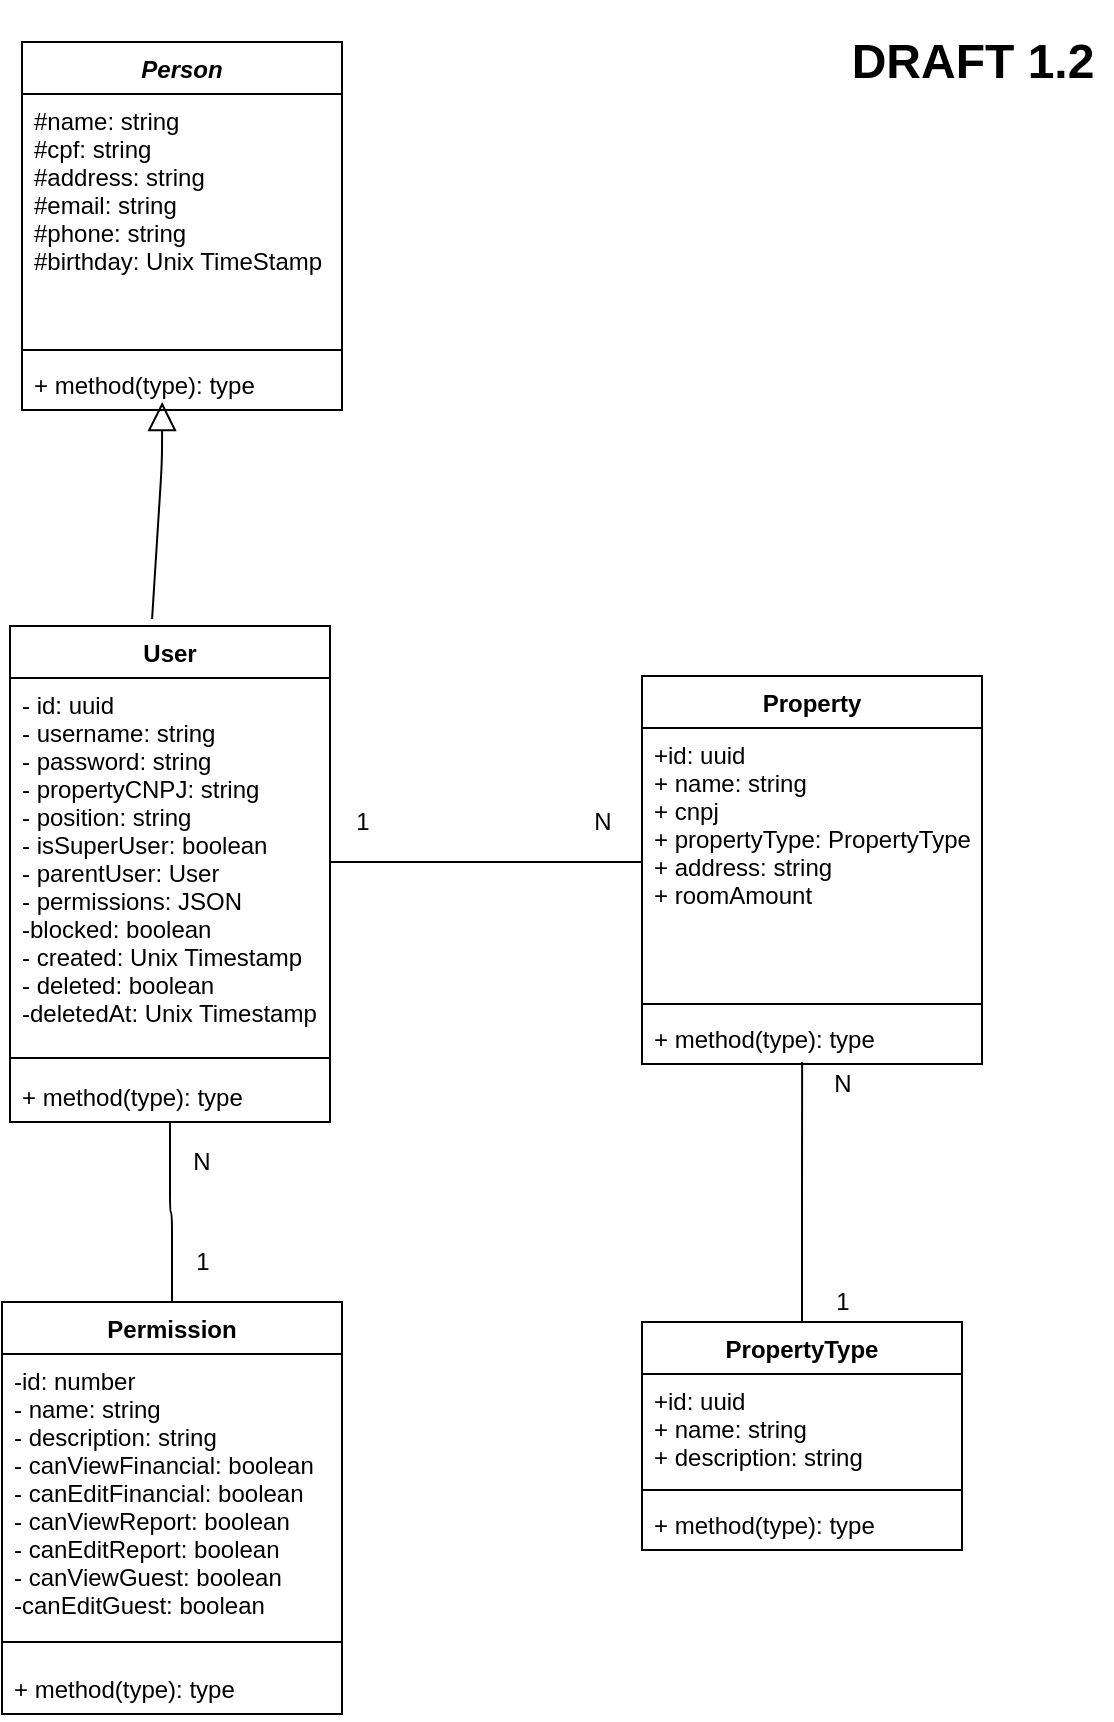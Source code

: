 <mxfile version="14.4.4" type="device"><diagram id="C5RBs43oDa-KdzZeNtuy" name="Page-1"><mxGraphModel dx="868" dy="487" grid="1" gridSize="10" guides="1" tooltips="1" connect="1" arrows="1" fold="1" page="1" pageScale="1" pageWidth="1169" pageHeight="827" math="0" shadow="0"><root><mxCell id="WIyWlLk6GJQsqaUBKTNV-0"/><mxCell id="WIyWlLk6GJQsqaUBKTNV-1" parent="WIyWlLk6GJQsqaUBKTNV-0"/><mxCell id="bRTEFPMRVrpAAY-1tMca-23" value="" style="endArrow=block;endFill=0;endSize=12;html=1;exitX=0.444;exitY=-0.014;exitDx=0;exitDy=0;exitPerimeter=0;entryX=0.438;entryY=0.846;entryDx=0;entryDy=0;entryPerimeter=0;" parent="WIyWlLk6GJQsqaUBKTNV-1" source="bRTEFPMRVrpAAY-1tMca-10" target="bRTEFPMRVrpAAY-1tMca-21" edge="1"><mxGeometry width="160" relative="1" as="geometry"><mxPoint x="234" y="339" as="sourcePoint"/><mxPoint x="180" y="250" as="targetPoint"/><Array as="points"><mxPoint x="180" y="270"/></Array></mxGeometry></mxCell><mxCell id="bRTEFPMRVrpAAY-1tMca-18" value="Person" style="swimlane;fontStyle=3;align=center;verticalAlign=top;childLayout=stackLayout;horizontal=1;startSize=26;horizontalStack=0;resizeParent=1;resizeParentMax=0;resizeLast=0;collapsible=1;marginBottom=0;" parent="WIyWlLk6GJQsqaUBKTNV-1" vertex="1"><mxGeometry x="110" y="60" width="160" height="184" as="geometry"/></mxCell><mxCell id="bRTEFPMRVrpAAY-1tMca-19" value="#name: string&#xA;#cpf: string&#xA;#address: string&#xA;#email: string&#xA;#phone: string&#xA;#birthday: Unix TimeStamp&#xA;&#xA;&#xA;&#xA;" style="text;strokeColor=none;fillColor=none;align=left;verticalAlign=top;spacingLeft=4;spacingRight=4;overflow=hidden;rotatable=0;points=[[0,0.5],[1,0.5]];portConstraint=eastwest;" parent="bRTEFPMRVrpAAY-1tMca-18" vertex="1"><mxGeometry y="26" width="160" height="124" as="geometry"/></mxCell><mxCell id="bRTEFPMRVrpAAY-1tMca-20" value="" style="line;strokeWidth=1;fillColor=none;align=left;verticalAlign=middle;spacingTop=-1;spacingLeft=3;spacingRight=3;rotatable=0;labelPosition=right;points=[];portConstraint=eastwest;" parent="bRTEFPMRVrpAAY-1tMca-18" vertex="1"><mxGeometry y="150" width="160" height="8" as="geometry"/></mxCell><mxCell id="bRTEFPMRVrpAAY-1tMca-21" value="+ method(type): type" style="text;strokeColor=none;fillColor=none;align=left;verticalAlign=top;spacingLeft=4;spacingRight=4;overflow=hidden;rotatable=0;points=[[0,0.5],[1,0.5]];portConstraint=eastwest;" parent="bRTEFPMRVrpAAY-1tMca-18" vertex="1"><mxGeometry y="158" width="160" height="26" as="geometry"/></mxCell><mxCell id="bRTEFPMRVrpAAY-1tMca-33" style="edgeStyle=orthogonalEdgeStyle;rounded=1;orthogonalLoop=1;jettySize=auto;html=1;exitX=1;exitY=0.5;exitDx=0;exitDy=0;entryX=0;entryY=0.5;entryDx=0;entryDy=0;endArrow=none;endFill=0;" parent="WIyWlLk6GJQsqaUBKTNV-1" source="bRTEFPMRVrpAAY-1tMca-11" target="bRTEFPMRVrpAAY-1tMca-26" edge="1"><mxGeometry relative="1" as="geometry"/></mxCell><mxCell id="bRTEFPMRVrpAAY-1tMca-38" style="edgeStyle=orthogonalEdgeStyle;rounded=1;orthogonalLoop=1;jettySize=auto;html=1;exitX=0.5;exitY=0;exitDx=0;exitDy=0;entryX=0.471;entryY=0.962;entryDx=0;entryDy=0;entryPerimeter=0;endArrow=none;endFill=0;" parent="WIyWlLk6GJQsqaUBKTNV-1" source="bRTEFPMRVrpAAY-1tMca-34" target="bRTEFPMRVrpAAY-1tMca-28" edge="1"><mxGeometry relative="1" as="geometry"/></mxCell><mxCell id="bRTEFPMRVrpAAY-1tMca-34" value="PropertyType" style="swimlane;fontStyle=1;align=center;verticalAlign=top;childLayout=stackLayout;horizontal=1;startSize=26;horizontalStack=0;resizeParent=1;resizeParentMax=0;resizeLast=0;collapsible=1;marginBottom=0;" parent="WIyWlLk6GJQsqaUBKTNV-1" vertex="1"><mxGeometry x="420" y="700" width="160" height="114" as="geometry"/></mxCell><mxCell id="bRTEFPMRVrpAAY-1tMca-35" value="+id: uuid&#xA;+ name: string&#xA;+ description: string&#xA;&#xA;" style="text;strokeColor=none;fillColor=none;align=left;verticalAlign=top;spacingLeft=4;spacingRight=4;overflow=hidden;rotatable=0;points=[[0,0.5],[1,0.5]];portConstraint=eastwest;" parent="bRTEFPMRVrpAAY-1tMca-34" vertex="1"><mxGeometry y="26" width="160" height="54" as="geometry"/></mxCell><mxCell id="bRTEFPMRVrpAAY-1tMca-36" value="" style="line;strokeWidth=1;fillColor=none;align=left;verticalAlign=middle;spacingTop=-1;spacingLeft=3;spacingRight=3;rotatable=0;labelPosition=right;points=[];portConstraint=eastwest;" parent="bRTEFPMRVrpAAY-1tMca-34" vertex="1"><mxGeometry y="80" width="160" height="8" as="geometry"/></mxCell><mxCell id="bRTEFPMRVrpAAY-1tMca-37" value="+ method(type): type" style="text;strokeColor=none;fillColor=none;align=left;verticalAlign=top;spacingLeft=4;spacingRight=4;overflow=hidden;rotatable=0;points=[[0,0.5],[1,0.5]];portConstraint=eastwest;" parent="bRTEFPMRVrpAAY-1tMca-34" vertex="1"><mxGeometry y="88" width="160" height="26" as="geometry"/></mxCell><mxCell id="bRTEFPMRVrpAAY-1tMca-39" value="&lt;h1&gt;DRAFT 1.2&lt;br&gt;&lt;/h1&gt;" style="text;html=1;align=center;verticalAlign=middle;resizable=0;points=[];autosize=1;" parent="WIyWlLk6GJQsqaUBKTNV-1" vertex="1"><mxGeometry x="515" y="45" width="140" height="50" as="geometry"/></mxCell><mxCell id="bRTEFPMRVrpAAY-1tMca-44" style="edgeStyle=orthogonalEdgeStyle;rounded=1;orthogonalLoop=1;jettySize=auto;html=1;exitX=0.5;exitY=0;exitDx=0;exitDy=0;entryX=0.5;entryY=1;entryDx=0;entryDy=0;endArrow=none;endFill=0;" parent="WIyWlLk6GJQsqaUBKTNV-1" source="bRTEFPMRVrpAAY-1tMca-40" target="bRTEFPMRVrpAAY-1tMca-10" edge="1"><mxGeometry relative="1" as="geometry"/></mxCell><mxCell id="bRTEFPMRVrpAAY-1tMca-25" value="Property" style="swimlane;fontStyle=1;align=center;verticalAlign=top;childLayout=stackLayout;horizontal=1;startSize=26;horizontalStack=0;resizeParent=1;resizeParentMax=0;resizeLast=0;collapsible=1;marginBottom=0;" parent="WIyWlLk6GJQsqaUBKTNV-1" vertex="1"><mxGeometry x="420" y="377" width="170" height="194" as="geometry"/></mxCell><mxCell id="bRTEFPMRVrpAAY-1tMca-26" value="+id: uuid&#xA;+ name: string&#xA;+ cnpj&#xA;+ propertyType: PropertyType&#xA;+ address: string&#xA;+ roomAmount&#xA;&#xA;" style="text;strokeColor=none;fillColor=none;align=left;verticalAlign=top;spacingLeft=4;spacingRight=4;overflow=hidden;rotatable=0;points=[[0,0.5],[1,0.5]];portConstraint=eastwest;" parent="bRTEFPMRVrpAAY-1tMca-25" vertex="1"><mxGeometry y="26" width="170" height="134" as="geometry"/></mxCell><mxCell id="bRTEFPMRVrpAAY-1tMca-27" value="" style="line;strokeWidth=1;fillColor=none;align=left;verticalAlign=middle;spacingTop=-1;spacingLeft=3;spacingRight=3;rotatable=0;labelPosition=right;points=[];portConstraint=eastwest;" parent="bRTEFPMRVrpAAY-1tMca-25" vertex="1"><mxGeometry y="160" width="170" height="8" as="geometry"/></mxCell><mxCell id="bRTEFPMRVrpAAY-1tMca-28" value="+ method(type): type" style="text;strokeColor=none;fillColor=none;align=left;verticalAlign=top;spacingLeft=4;spacingRight=4;overflow=hidden;rotatable=0;points=[[0,0.5],[1,0.5]];portConstraint=eastwest;" parent="bRTEFPMRVrpAAY-1tMca-25" vertex="1"><mxGeometry y="168" width="170" height="26" as="geometry"/></mxCell><mxCell id="bRTEFPMRVrpAAY-1tMca-10" value="User" style="swimlane;fontStyle=1;align=center;verticalAlign=top;childLayout=stackLayout;horizontal=1;startSize=26;horizontalStack=0;resizeParent=1;resizeParentMax=0;resizeLast=0;collapsible=1;marginBottom=0;" parent="WIyWlLk6GJQsqaUBKTNV-1" vertex="1"><mxGeometry x="104" y="352" width="160" height="248" as="geometry"/></mxCell><mxCell id="bRTEFPMRVrpAAY-1tMca-11" value="- id: uuid&#xA;- username: string&#xA;- password: string&#xA;- propertyCNPJ: string&#xA;- position: string&#xA;- isSuperUser: boolean&#xA;- parentUser: User&#xA;- permissions: JSON&#xA;-blocked: boolean&#xA;- created: Unix Timestamp&#xA;- deleted: boolean&#xA;-deletedAt: Unix Timestamp&#xA;&#xA;&#xA;&#xA;&#xA;&#xA;" style="text;strokeColor=none;fillColor=none;align=left;verticalAlign=top;spacingLeft=4;spacingRight=4;overflow=hidden;rotatable=0;points=[[0,0.5],[1,0.5]];portConstraint=eastwest;" parent="bRTEFPMRVrpAAY-1tMca-10" vertex="1"><mxGeometry y="26" width="160" height="184" as="geometry"/></mxCell><mxCell id="bRTEFPMRVrpAAY-1tMca-12" value="" style="line;strokeWidth=1;fillColor=none;align=left;verticalAlign=middle;spacingTop=-1;spacingLeft=3;spacingRight=3;rotatable=0;labelPosition=right;points=[];portConstraint=eastwest;" parent="bRTEFPMRVrpAAY-1tMca-10" vertex="1"><mxGeometry y="210" width="160" height="12" as="geometry"/></mxCell><mxCell id="bRTEFPMRVrpAAY-1tMca-13" value="+ method(type): type" style="text;strokeColor=none;fillColor=none;align=left;verticalAlign=top;spacingLeft=4;spacingRight=4;overflow=hidden;rotatable=0;points=[[0,0.5],[1,0.5]];portConstraint=eastwest;" parent="bRTEFPMRVrpAAY-1tMca-10" vertex="1"><mxGeometry y="222" width="160" height="26" as="geometry"/></mxCell><mxCell id="bRTEFPMRVrpAAY-1tMca-40" value="Permission" style="swimlane;fontStyle=1;align=center;verticalAlign=top;childLayout=stackLayout;horizontal=1;startSize=26;horizontalStack=0;resizeParent=1;resizeParentMax=0;resizeLast=0;collapsible=1;marginBottom=0;" parent="WIyWlLk6GJQsqaUBKTNV-1" vertex="1"><mxGeometry x="100" y="690" width="170" height="206" as="geometry"/></mxCell><mxCell id="bRTEFPMRVrpAAY-1tMca-41" value="-id: number&#xA;- name: string&#xA;- description: string&#xA;- canViewFinancial: boolean&#xA;- canEditFinancial: boolean&#xA;- canViewReport: boolean&#xA;- canEditReport: boolean&#xA;- canViewGuest: boolean&#xA;-canEditGuest: boolean&#xA;&#xA;&#xA;&#xA;&#xA;" style="text;strokeColor=none;fillColor=none;align=left;verticalAlign=top;spacingLeft=4;spacingRight=4;overflow=hidden;rotatable=0;points=[[0,0.5],[1,0.5]];portConstraint=eastwest;" parent="bRTEFPMRVrpAAY-1tMca-40" vertex="1"><mxGeometry y="26" width="170" height="134" as="geometry"/></mxCell><mxCell id="bRTEFPMRVrpAAY-1tMca-42" value="" style="line;strokeWidth=1;fillColor=none;align=left;verticalAlign=middle;spacingTop=-1;spacingLeft=3;spacingRight=3;rotatable=0;labelPosition=right;points=[];portConstraint=eastwest;" parent="bRTEFPMRVrpAAY-1tMca-40" vertex="1"><mxGeometry y="160" width="170" height="20" as="geometry"/></mxCell><mxCell id="bRTEFPMRVrpAAY-1tMca-43" value="+ method(type): type" style="text;strokeColor=none;fillColor=none;align=left;verticalAlign=top;spacingLeft=4;spacingRight=4;overflow=hidden;rotatable=0;points=[[0,0.5],[1,0.5]];portConstraint=eastwest;" parent="bRTEFPMRVrpAAY-1tMca-40" vertex="1"><mxGeometry y="180" width="170" height="26" as="geometry"/></mxCell><mxCell id="yyoN-GD4Tnt9017IGNlt-0" value="1" style="text;html=1;align=center;verticalAlign=middle;resizable=0;points=[];autosize=1;" vertex="1" parent="WIyWlLk6GJQsqaUBKTNV-1"><mxGeometry x="270" y="440" width="20" height="20" as="geometry"/></mxCell><mxCell id="yyoN-GD4Tnt9017IGNlt-1" value="N" style="text;html=1;align=center;verticalAlign=middle;resizable=0;points=[];autosize=1;" vertex="1" parent="WIyWlLk6GJQsqaUBKTNV-1"><mxGeometry x="390" y="440" width="20" height="20" as="geometry"/></mxCell><mxCell id="yyoN-GD4Tnt9017IGNlt-2" value="1" style="text;html=1;align=center;verticalAlign=middle;resizable=0;points=[];autosize=1;" vertex="1" parent="WIyWlLk6GJQsqaUBKTNV-1"><mxGeometry x="510" y="680" width="20" height="20" as="geometry"/></mxCell><mxCell id="yyoN-GD4Tnt9017IGNlt-3" value="N" style="text;html=1;align=center;verticalAlign=middle;resizable=0;points=[];autosize=1;" vertex="1" parent="WIyWlLk6GJQsqaUBKTNV-1"><mxGeometry x="510" y="571" width="20" height="20" as="geometry"/></mxCell><mxCell id="yyoN-GD4Tnt9017IGNlt-4" value="1" style="text;html=1;align=center;verticalAlign=middle;resizable=0;points=[];autosize=1;" vertex="1" parent="WIyWlLk6GJQsqaUBKTNV-1"><mxGeometry x="190" y="660" width="20" height="20" as="geometry"/></mxCell><mxCell id="yyoN-GD4Tnt9017IGNlt-5" value="N" style="text;html=1;strokeColor=none;fillColor=none;align=center;verticalAlign=middle;whiteSpace=wrap;rounded=0;" vertex="1" parent="WIyWlLk6GJQsqaUBKTNV-1"><mxGeometry x="180" y="610" width="40" height="20" as="geometry"/></mxCell></root></mxGraphModel></diagram></mxfile>